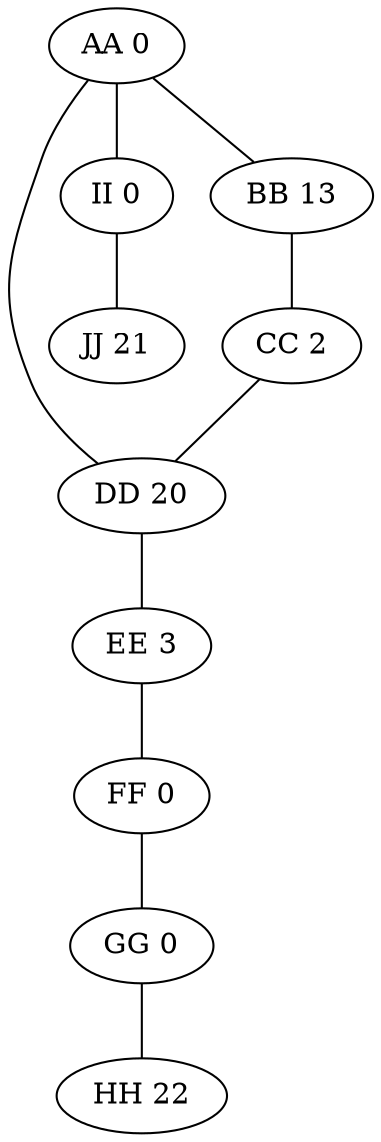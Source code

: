 graph g {
  AA[label="AA 0"];
    AA -- DD;
    AA -- II;
    AA -- BB;
  BB[label="BB 13"];
    BB -- CC;
  CC[label="CC 2"];
    CC -- DD;
  DD[label="DD 20"];
    DD -- EE;
  EE[label="EE 3"];
    EE -- FF;
  FF[label="FF 0"];
    FF -- GG;
  GG[label="GG 0"];
    GG -- HH;
  HH[label="HH 22"];
  II[label="II 0"];
    II -- JJ;
  JJ[label="JJ 21"];
}
